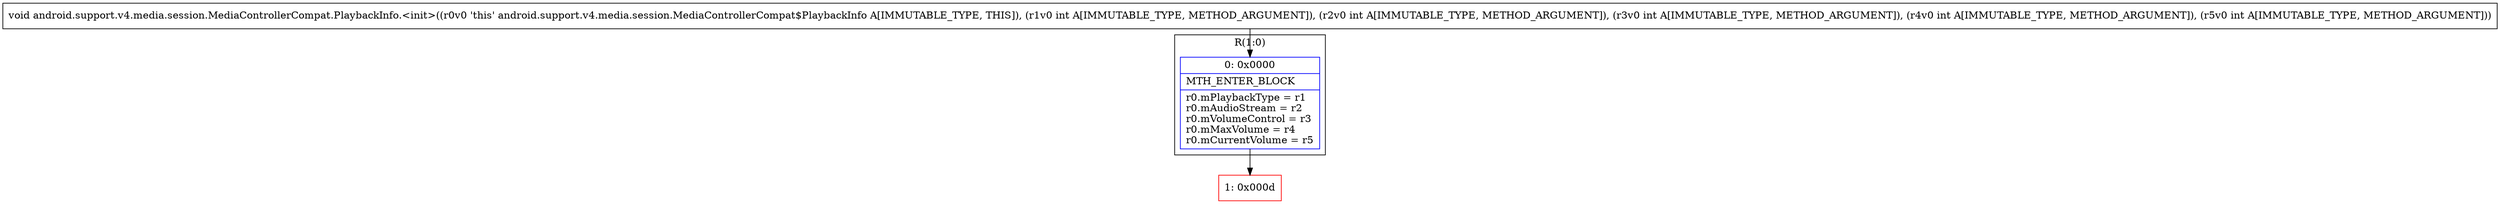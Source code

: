 digraph "CFG forandroid.support.v4.media.session.MediaControllerCompat.PlaybackInfo.\<init\>(IIIII)V" {
subgraph cluster_Region_1494751135 {
label = "R(1:0)";
node [shape=record,color=blue];
Node_0 [shape=record,label="{0\:\ 0x0000|MTH_ENTER_BLOCK\l|r0.mPlaybackType = r1\lr0.mAudioStream = r2\lr0.mVolumeControl = r3\lr0.mMaxVolume = r4\lr0.mCurrentVolume = r5\l}"];
}
Node_1 [shape=record,color=red,label="{1\:\ 0x000d}"];
MethodNode[shape=record,label="{void android.support.v4.media.session.MediaControllerCompat.PlaybackInfo.\<init\>((r0v0 'this' android.support.v4.media.session.MediaControllerCompat$PlaybackInfo A[IMMUTABLE_TYPE, THIS]), (r1v0 int A[IMMUTABLE_TYPE, METHOD_ARGUMENT]), (r2v0 int A[IMMUTABLE_TYPE, METHOD_ARGUMENT]), (r3v0 int A[IMMUTABLE_TYPE, METHOD_ARGUMENT]), (r4v0 int A[IMMUTABLE_TYPE, METHOD_ARGUMENT]), (r5v0 int A[IMMUTABLE_TYPE, METHOD_ARGUMENT])) }"];
MethodNode -> Node_0;
Node_0 -> Node_1;
}

